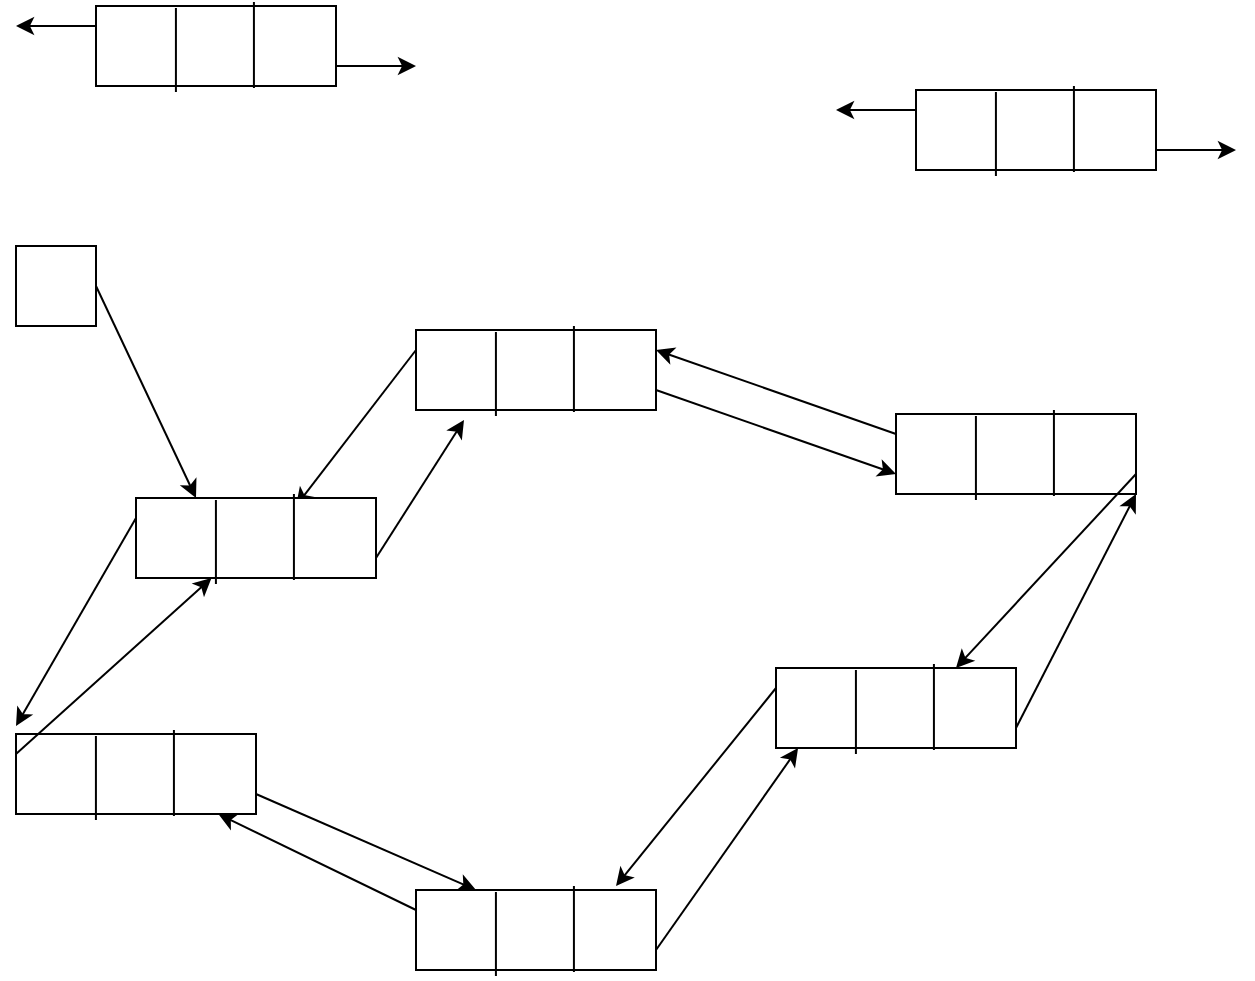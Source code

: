 <mxfile version="14.0.1" type="device"><diagram id="uCrgHs8TkguA9ApPggao" name="Page-1"><mxGraphModel dx="1262" dy="660" grid="1" gridSize="10" guides="1" tooltips="1" connect="1" arrows="1" fold="1" page="1" pageScale="1" pageWidth="850" pageHeight="1100" math="0" shadow="0"><root><mxCell id="0"/><mxCell id="1" parent="0"/><mxCell id="nTeUWwqWfZFOppHZbOF_-1" value="" style="rounded=0;whiteSpace=wrap;html=1;" vertex="1" parent="1"><mxGeometry x="160" y="40" width="120" height="40" as="geometry"/></mxCell><mxCell id="nTeUWwqWfZFOppHZbOF_-3" value="" style="endArrow=none;html=1;entryX=0.658;entryY=-0.05;entryDx=0;entryDy=0;entryPerimeter=0;exitX=0.658;exitY=1.025;exitDx=0;exitDy=0;exitPerimeter=0;" edge="1" parent="1" source="nTeUWwqWfZFOppHZbOF_-1" target="nTeUWwqWfZFOppHZbOF_-1"><mxGeometry width="50" height="50" relative="1" as="geometry"><mxPoint x="400" y="370" as="sourcePoint"/><mxPoint x="450" y="320" as="targetPoint"/></mxGeometry></mxCell><mxCell id="nTeUWwqWfZFOppHZbOF_-4" value="" style="endArrow=none;html=1;entryX=0.333;entryY=0.025;entryDx=0;entryDy=0;entryPerimeter=0;exitX=0.333;exitY=1.075;exitDx=0;exitDy=0;exitPerimeter=0;" edge="1" parent="1" source="nTeUWwqWfZFOppHZbOF_-1" target="nTeUWwqWfZFOppHZbOF_-1"><mxGeometry width="50" height="50" relative="1" as="geometry"><mxPoint x="400" y="370" as="sourcePoint"/><mxPoint x="330" y="260" as="targetPoint"/></mxGeometry></mxCell><mxCell id="nTeUWwqWfZFOppHZbOF_-5" value="" style="endArrow=classic;html=1;exitX=1;exitY=0.75;exitDx=0;exitDy=0;" edge="1" parent="1" source="nTeUWwqWfZFOppHZbOF_-1"><mxGeometry width="50" height="50" relative="1" as="geometry"><mxPoint x="400" y="370" as="sourcePoint"/><mxPoint x="320" y="70" as="targetPoint"/></mxGeometry></mxCell><mxCell id="nTeUWwqWfZFOppHZbOF_-6" value="" style="endArrow=classic;html=1;exitX=0;exitY=0.25;exitDx=0;exitDy=0;" edge="1" parent="1" source="nTeUWwqWfZFOppHZbOF_-1"><mxGeometry width="50" height="50" relative="1" as="geometry"><mxPoint x="400" y="370" as="sourcePoint"/><mxPoint x="120" y="50" as="targetPoint"/></mxGeometry></mxCell><mxCell id="nTeUWwqWfZFOppHZbOF_-7" value="" style="rounded=0;whiteSpace=wrap;html=1;" vertex="1" parent="1"><mxGeometry x="320" y="202" width="120" height="40" as="geometry"/></mxCell><mxCell id="nTeUWwqWfZFOppHZbOF_-8" value="" style="endArrow=none;html=1;entryX=0.658;entryY=-0.05;entryDx=0;entryDy=0;entryPerimeter=0;exitX=0.658;exitY=1.025;exitDx=0;exitDy=0;exitPerimeter=0;" edge="1" parent="1" source="nTeUWwqWfZFOppHZbOF_-7" target="nTeUWwqWfZFOppHZbOF_-7"><mxGeometry width="50" height="50" relative="1" as="geometry"><mxPoint x="560" y="532" as="sourcePoint"/><mxPoint x="610" y="482" as="targetPoint"/></mxGeometry></mxCell><mxCell id="nTeUWwqWfZFOppHZbOF_-9" value="" style="endArrow=none;html=1;entryX=0.333;entryY=0.025;entryDx=0;entryDy=0;entryPerimeter=0;exitX=0.333;exitY=1.075;exitDx=0;exitDy=0;exitPerimeter=0;" edge="1" parent="1" source="nTeUWwqWfZFOppHZbOF_-7" target="nTeUWwqWfZFOppHZbOF_-7"><mxGeometry width="50" height="50" relative="1" as="geometry"><mxPoint x="560" y="532" as="sourcePoint"/><mxPoint x="490" y="422" as="targetPoint"/></mxGeometry></mxCell><mxCell id="nTeUWwqWfZFOppHZbOF_-10" value="" style="endArrow=classic;html=1;exitX=1;exitY=0.75;exitDx=0;exitDy=0;entryX=0;entryY=0.75;entryDx=0;entryDy=0;" edge="1" parent="1" source="nTeUWwqWfZFOppHZbOF_-7" target="nTeUWwqWfZFOppHZbOF_-32"><mxGeometry width="50" height="50" relative="1" as="geometry"><mxPoint x="560" y="532" as="sourcePoint"/><mxPoint x="480" y="232" as="targetPoint"/></mxGeometry></mxCell><mxCell id="nTeUWwqWfZFOppHZbOF_-11" value="" style="endArrow=classic;html=1;exitX=0;exitY=0.25;exitDx=0;exitDy=0;" edge="1" parent="1" source="nTeUWwqWfZFOppHZbOF_-7"><mxGeometry width="50" height="50" relative="1" as="geometry"><mxPoint x="560" y="532" as="sourcePoint"/><mxPoint x="260" y="290" as="targetPoint"/></mxGeometry></mxCell><mxCell id="nTeUWwqWfZFOppHZbOF_-12" value="" style="rounded=0;whiteSpace=wrap;html=1;" vertex="1" parent="1"><mxGeometry x="500" y="371" width="120" height="40" as="geometry"/></mxCell><mxCell id="nTeUWwqWfZFOppHZbOF_-13" value="" style="endArrow=none;html=1;entryX=0.658;entryY=-0.05;entryDx=0;entryDy=0;entryPerimeter=0;exitX=0.658;exitY=1.025;exitDx=0;exitDy=0;exitPerimeter=0;" edge="1" parent="1" source="nTeUWwqWfZFOppHZbOF_-12" target="nTeUWwqWfZFOppHZbOF_-12"><mxGeometry width="50" height="50" relative="1" as="geometry"><mxPoint x="740" y="701" as="sourcePoint"/><mxPoint x="790" y="651" as="targetPoint"/></mxGeometry></mxCell><mxCell id="nTeUWwqWfZFOppHZbOF_-14" value="" style="endArrow=none;html=1;entryX=0.333;entryY=0.025;entryDx=0;entryDy=0;entryPerimeter=0;exitX=0.333;exitY=1.075;exitDx=0;exitDy=0;exitPerimeter=0;" edge="1" parent="1" source="nTeUWwqWfZFOppHZbOF_-12" target="nTeUWwqWfZFOppHZbOF_-12"><mxGeometry width="50" height="50" relative="1" as="geometry"><mxPoint x="740" y="701" as="sourcePoint"/><mxPoint x="670" y="591" as="targetPoint"/></mxGeometry></mxCell><mxCell id="nTeUWwqWfZFOppHZbOF_-15" value="" style="endArrow=classic;html=1;exitX=1;exitY=0.75;exitDx=0;exitDy=0;entryX=1;entryY=1;entryDx=0;entryDy=0;" edge="1" parent="1" source="nTeUWwqWfZFOppHZbOF_-12" target="nTeUWwqWfZFOppHZbOF_-32"><mxGeometry width="50" height="50" relative="1" as="geometry"><mxPoint x="740" y="701" as="sourcePoint"/><mxPoint x="670" y="340" as="targetPoint"/></mxGeometry></mxCell><mxCell id="nTeUWwqWfZFOppHZbOF_-16" value="" style="endArrow=classic;html=1;exitX=0;exitY=0.25;exitDx=0;exitDy=0;" edge="1" parent="1" source="nTeUWwqWfZFOppHZbOF_-12"><mxGeometry width="50" height="50" relative="1" as="geometry"><mxPoint x="740" y="701" as="sourcePoint"/><mxPoint x="420" y="480" as="targetPoint"/></mxGeometry></mxCell><mxCell id="nTeUWwqWfZFOppHZbOF_-17" value="" style="rounded=0;whiteSpace=wrap;html=1;" vertex="1" parent="1"><mxGeometry x="320" y="482" width="120" height="40" as="geometry"/></mxCell><mxCell id="nTeUWwqWfZFOppHZbOF_-18" value="" style="endArrow=none;html=1;entryX=0.658;entryY=-0.05;entryDx=0;entryDy=0;entryPerimeter=0;exitX=0.658;exitY=1.025;exitDx=0;exitDy=0;exitPerimeter=0;" edge="1" parent="1" source="nTeUWwqWfZFOppHZbOF_-17" target="nTeUWwqWfZFOppHZbOF_-17"><mxGeometry width="50" height="50" relative="1" as="geometry"><mxPoint x="560" y="812" as="sourcePoint"/><mxPoint x="610" y="762" as="targetPoint"/></mxGeometry></mxCell><mxCell id="nTeUWwqWfZFOppHZbOF_-19" value="" style="endArrow=none;html=1;entryX=0.333;entryY=0.025;entryDx=0;entryDy=0;entryPerimeter=0;exitX=0.333;exitY=1.075;exitDx=0;exitDy=0;exitPerimeter=0;" edge="1" parent="1" source="nTeUWwqWfZFOppHZbOF_-17" target="nTeUWwqWfZFOppHZbOF_-17"><mxGeometry width="50" height="50" relative="1" as="geometry"><mxPoint x="560" y="812" as="sourcePoint"/><mxPoint x="490" y="702" as="targetPoint"/></mxGeometry></mxCell><mxCell id="nTeUWwqWfZFOppHZbOF_-20" value="" style="endArrow=classic;html=1;exitX=1;exitY=0.75;exitDx=0;exitDy=0;entryX=0.092;entryY=1;entryDx=0;entryDy=0;entryPerimeter=0;" edge="1" parent="1" source="nTeUWwqWfZFOppHZbOF_-17" target="nTeUWwqWfZFOppHZbOF_-12"><mxGeometry width="50" height="50" relative="1" as="geometry"><mxPoint x="560" y="812" as="sourcePoint"/><mxPoint x="480" y="512" as="targetPoint"/></mxGeometry></mxCell><mxCell id="nTeUWwqWfZFOppHZbOF_-21" value="" style="endArrow=classic;html=1;exitX=0;exitY=0.25;exitDx=0;exitDy=0;" edge="1" parent="1" source="nTeUWwqWfZFOppHZbOF_-17" target="nTeUWwqWfZFOppHZbOF_-22"><mxGeometry width="50" height="50" relative="1" as="geometry"><mxPoint x="560" y="812" as="sourcePoint"/><mxPoint x="280" y="492" as="targetPoint"/></mxGeometry></mxCell><mxCell id="nTeUWwqWfZFOppHZbOF_-22" value="" style="rounded=0;whiteSpace=wrap;html=1;" vertex="1" parent="1"><mxGeometry x="120" y="404" width="120" height="40" as="geometry"/></mxCell><mxCell id="nTeUWwqWfZFOppHZbOF_-23" value="" style="endArrow=none;html=1;entryX=0.658;entryY=-0.05;entryDx=0;entryDy=0;entryPerimeter=0;exitX=0.658;exitY=1.025;exitDx=0;exitDy=0;exitPerimeter=0;" edge="1" parent="1" source="nTeUWwqWfZFOppHZbOF_-22" target="nTeUWwqWfZFOppHZbOF_-22"><mxGeometry width="50" height="50" relative="1" as="geometry"><mxPoint x="360" y="734" as="sourcePoint"/><mxPoint x="410" y="684" as="targetPoint"/></mxGeometry></mxCell><mxCell id="nTeUWwqWfZFOppHZbOF_-24" value="" style="endArrow=none;html=1;entryX=0.333;entryY=0.025;entryDx=0;entryDy=0;entryPerimeter=0;exitX=0.333;exitY=1.075;exitDx=0;exitDy=0;exitPerimeter=0;" edge="1" parent="1" source="nTeUWwqWfZFOppHZbOF_-22" target="nTeUWwqWfZFOppHZbOF_-22"><mxGeometry width="50" height="50" relative="1" as="geometry"><mxPoint x="360" y="734" as="sourcePoint"/><mxPoint x="290" y="624" as="targetPoint"/></mxGeometry></mxCell><mxCell id="nTeUWwqWfZFOppHZbOF_-25" value="" style="endArrow=classic;html=1;exitX=1;exitY=0.75;exitDx=0;exitDy=0;entryX=0.25;entryY=0;entryDx=0;entryDy=0;" edge="1" parent="1" source="nTeUWwqWfZFOppHZbOF_-22" target="nTeUWwqWfZFOppHZbOF_-17"><mxGeometry width="50" height="50" relative="1" as="geometry"><mxPoint x="360" y="734" as="sourcePoint"/><mxPoint x="280" y="434" as="targetPoint"/></mxGeometry></mxCell><mxCell id="nTeUWwqWfZFOppHZbOF_-26" value="" style="endArrow=classic;html=1;exitX=0;exitY=0.25;exitDx=0;exitDy=0;" edge="1" parent="1" source="nTeUWwqWfZFOppHZbOF_-22" target="nTeUWwqWfZFOppHZbOF_-27"><mxGeometry width="50" height="50" relative="1" as="geometry"><mxPoint x="360" y="734" as="sourcePoint"/><mxPoint x="80" y="414" as="targetPoint"/></mxGeometry></mxCell><mxCell id="nTeUWwqWfZFOppHZbOF_-27" value="" style="rounded=0;whiteSpace=wrap;html=1;" vertex="1" parent="1"><mxGeometry x="180" y="286" width="120" height="40" as="geometry"/></mxCell><mxCell id="nTeUWwqWfZFOppHZbOF_-28" value="" style="endArrow=none;html=1;entryX=0.658;entryY=-0.05;entryDx=0;entryDy=0;entryPerimeter=0;exitX=0.658;exitY=1.025;exitDx=0;exitDy=0;exitPerimeter=0;" edge="1" parent="1" source="nTeUWwqWfZFOppHZbOF_-27" target="nTeUWwqWfZFOppHZbOF_-27"><mxGeometry width="50" height="50" relative="1" as="geometry"><mxPoint x="420" y="616" as="sourcePoint"/><mxPoint x="470" y="566" as="targetPoint"/></mxGeometry></mxCell><mxCell id="nTeUWwqWfZFOppHZbOF_-29" value="" style="endArrow=none;html=1;entryX=0.333;entryY=0.025;entryDx=0;entryDy=0;entryPerimeter=0;exitX=0.333;exitY=1.075;exitDx=0;exitDy=0;exitPerimeter=0;" edge="1" parent="1" source="nTeUWwqWfZFOppHZbOF_-27" target="nTeUWwqWfZFOppHZbOF_-27"><mxGeometry width="50" height="50" relative="1" as="geometry"><mxPoint x="420" y="616" as="sourcePoint"/><mxPoint x="350" y="506" as="targetPoint"/></mxGeometry></mxCell><mxCell id="nTeUWwqWfZFOppHZbOF_-30" value="" style="endArrow=classic;html=1;exitX=1;exitY=0.75;exitDx=0;exitDy=0;entryX=0.2;entryY=1.125;entryDx=0;entryDy=0;entryPerimeter=0;" edge="1" parent="1" source="nTeUWwqWfZFOppHZbOF_-27" target="nTeUWwqWfZFOppHZbOF_-7"><mxGeometry width="50" height="50" relative="1" as="geometry"><mxPoint x="420" y="616" as="sourcePoint"/><mxPoint x="340" y="316" as="targetPoint"/></mxGeometry></mxCell><mxCell id="nTeUWwqWfZFOppHZbOF_-31" value="" style="endArrow=classic;html=1;exitX=0;exitY=0.25;exitDx=0;exitDy=0;" edge="1" parent="1" source="nTeUWwqWfZFOppHZbOF_-27"><mxGeometry width="50" height="50" relative="1" as="geometry"><mxPoint x="420" y="616" as="sourcePoint"/><mxPoint x="120" y="400" as="targetPoint"/></mxGeometry></mxCell><mxCell id="nTeUWwqWfZFOppHZbOF_-32" value="" style="rounded=0;whiteSpace=wrap;html=1;" vertex="1" parent="1"><mxGeometry x="560" y="244" width="120" height="40" as="geometry"/></mxCell><mxCell id="nTeUWwqWfZFOppHZbOF_-33" value="" style="endArrow=none;html=1;entryX=0.658;entryY=-0.05;entryDx=0;entryDy=0;entryPerimeter=0;exitX=0.658;exitY=1.025;exitDx=0;exitDy=0;exitPerimeter=0;" edge="1" parent="1" source="nTeUWwqWfZFOppHZbOF_-32" target="nTeUWwqWfZFOppHZbOF_-32"><mxGeometry width="50" height="50" relative="1" as="geometry"><mxPoint x="800" y="574" as="sourcePoint"/><mxPoint x="850" y="524" as="targetPoint"/></mxGeometry></mxCell><mxCell id="nTeUWwqWfZFOppHZbOF_-34" value="" style="endArrow=none;html=1;entryX=0.333;entryY=0.025;entryDx=0;entryDy=0;entryPerimeter=0;exitX=0.333;exitY=1.075;exitDx=0;exitDy=0;exitPerimeter=0;" edge="1" parent="1" source="nTeUWwqWfZFOppHZbOF_-32" target="nTeUWwqWfZFOppHZbOF_-32"><mxGeometry width="50" height="50" relative="1" as="geometry"><mxPoint x="800" y="574" as="sourcePoint"/><mxPoint x="730" y="464" as="targetPoint"/></mxGeometry></mxCell><mxCell id="nTeUWwqWfZFOppHZbOF_-35" value="" style="endArrow=classic;html=1;exitX=1;exitY=0.75;exitDx=0;exitDy=0;entryX=0.75;entryY=0;entryDx=0;entryDy=0;" edge="1" parent="1" source="nTeUWwqWfZFOppHZbOF_-32" target="nTeUWwqWfZFOppHZbOF_-12"><mxGeometry width="50" height="50" relative="1" as="geometry"><mxPoint x="800" y="574" as="sourcePoint"/><mxPoint x="720" y="274" as="targetPoint"/></mxGeometry></mxCell><mxCell id="nTeUWwqWfZFOppHZbOF_-36" value="" style="endArrow=classic;html=1;exitX=0;exitY=0.25;exitDx=0;exitDy=0;entryX=1;entryY=0.25;entryDx=0;entryDy=0;" edge="1" parent="1" source="nTeUWwqWfZFOppHZbOF_-32" target="nTeUWwqWfZFOppHZbOF_-7"><mxGeometry width="50" height="50" relative="1" as="geometry"><mxPoint x="800" y="574" as="sourcePoint"/><mxPoint x="520" y="254" as="targetPoint"/></mxGeometry></mxCell><mxCell id="nTeUWwqWfZFOppHZbOF_-37" value="" style="rounded=0;whiteSpace=wrap;html=1;" vertex="1" parent="1"><mxGeometry x="570" y="82" width="120" height="40" as="geometry"/></mxCell><mxCell id="nTeUWwqWfZFOppHZbOF_-38" value="" style="endArrow=none;html=1;entryX=0.658;entryY=-0.05;entryDx=0;entryDy=0;entryPerimeter=0;exitX=0.658;exitY=1.025;exitDx=0;exitDy=0;exitPerimeter=0;" edge="1" parent="1" source="nTeUWwqWfZFOppHZbOF_-37" target="nTeUWwqWfZFOppHZbOF_-37"><mxGeometry width="50" height="50" relative="1" as="geometry"><mxPoint x="810" y="412" as="sourcePoint"/><mxPoint x="860" y="362" as="targetPoint"/></mxGeometry></mxCell><mxCell id="nTeUWwqWfZFOppHZbOF_-39" value="" style="endArrow=none;html=1;entryX=0.333;entryY=0.025;entryDx=0;entryDy=0;entryPerimeter=0;exitX=0.333;exitY=1.075;exitDx=0;exitDy=0;exitPerimeter=0;" edge="1" parent="1" source="nTeUWwqWfZFOppHZbOF_-37" target="nTeUWwqWfZFOppHZbOF_-37"><mxGeometry width="50" height="50" relative="1" as="geometry"><mxPoint x="810" y="412" as="sourcePoint"/><mxPoint x="740" y="302" as="targetPoint"/></mxGeometry></mxCell><mxCell id="nTeUWwqWfZFOppHZbOF_-40" value="" style="endArrow=classic;html=1;exitX=1;exitY=0.75;exitDx=0;exitDy=0;" edge="1" parent="1" source="nTeUWwqWfZFOppHZbOF_-37"><mxGeometry width="50" height="50" relative="1" as="geometry"><mxPoint x="810" y="412" as="sourcePoint"/><mxPoint x="730" y="112" as="targetPoint"/></mxGeometry></mxCell><mxCell id="nTeUWwqWfZFOppHZbOF_-41" value="" style="endArrow=classic;html=1;exitX=0;exitY=0.25;exitDx=0;exitDy=0;" edge="1" parent="1" source="nTeUWwqWfZFOppHZbOF_-37"><mxGeometry width="50" height="50" relative="1" as="geometry"><mxPoint x="810" y="412" as="sourcePoint"/><mxPoint x="530" y="92" as="targetPoint"/></mxGeometry></mxCell><mxCell id="nTeUWwqWfZFOppHZbOF_-42" value="" style="rounded=0;whiteSpace=wrap;html=1;" vertex="1" parent="1"><mxGeometry x="120" y="160" width="40" height="40" as="geometry"/></mxCell><mxCell id="nTeUWwqWfZFOppHZbOF_-43" value="" style="endArrow=classic;html=1;exitX=1;exitY=0.5;exitDx=0;exitDy=0;entryX=0.25;entryY=0;entryDx=0;entryDy=0;" edge="1" parent="1" source="nTeUWwqWfZFOppHZbOF_-42" target="nTeUWwqWfZFOppHZbOF_-27"><mxGeometry width="50" height="50" relative="1" as="geometry"><mxPoint x="400" y="370" as="sourcePoint"/><mxPoint x="200" y="180" as="targetPoint"/></mxGeometry></mxCell></root></mxGraphModel></diagram></mxfile>